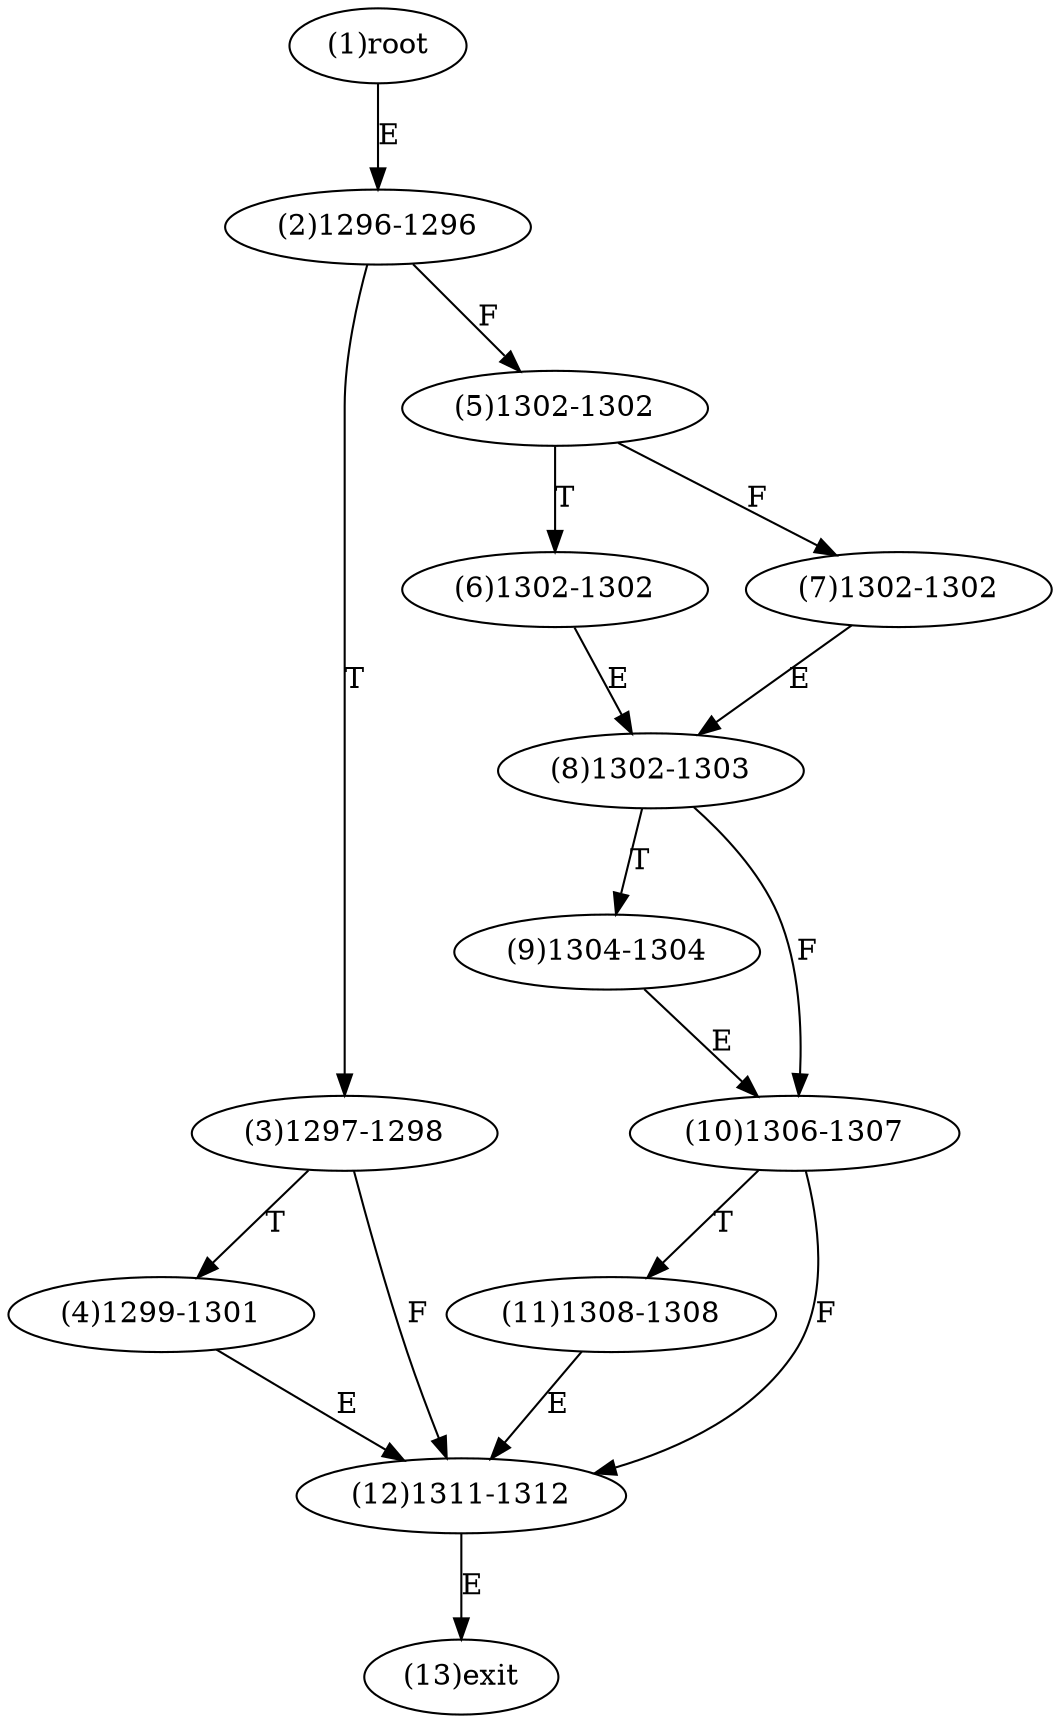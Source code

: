 digraph "" { 
1[ label="(1)root"];
2[ label="(2)1296-1296"];
3[ label="(3)1297-1298"];
4[ label="(4)1299-1301"];
5[ label="(5)1302-1302"];
6[ label="(6)1302-1302"];
7[ label="(7)1302-1302"];
8[ label="(8)1302-1303"];
9[ label="(9)1304-1304"];
10[ label="(10)1306-1307"];
11[ label="(11)1308-1308"];
12[ label="(12)1311-1312"];
13[ label="(13)exit"];
1->2[ label="E"];
2->5[ label="F"];
2->3[ label="T"];
3->12[ label="F"];
3->4[ label="T"];
4->12[ label="E"];
5->7[ label="F"];
5->6[ label="T"];
6->8[ label="E"];
7->8[ label="E"];
8->10[ label="F"];
8->9[ label="T"];
9->10[ label="E"];
10->12[ label="F"];
10->11[ label="T"];
11->12[ label="E"];
12->13[ label="E"];
}